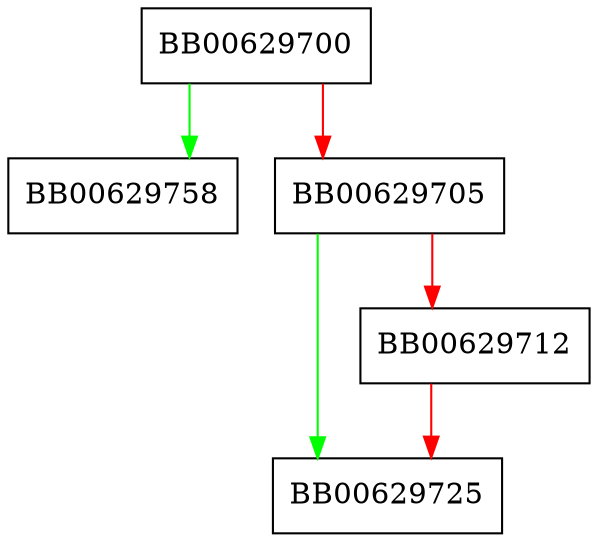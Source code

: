 digraph ossl_method_store_free {
  node [shape="box"];
  graph [splines=ortho];
  BB00629700 -> BB00629758 [color="green"];
  BB00629700 -> BB00629705 [color="red"];
  BB00629705 -> BB00629725 [color="green"];
  BB00629705 -> BB00629712 [color="red"];
  BB00629712 -> BB00629725 [color="red"];
}